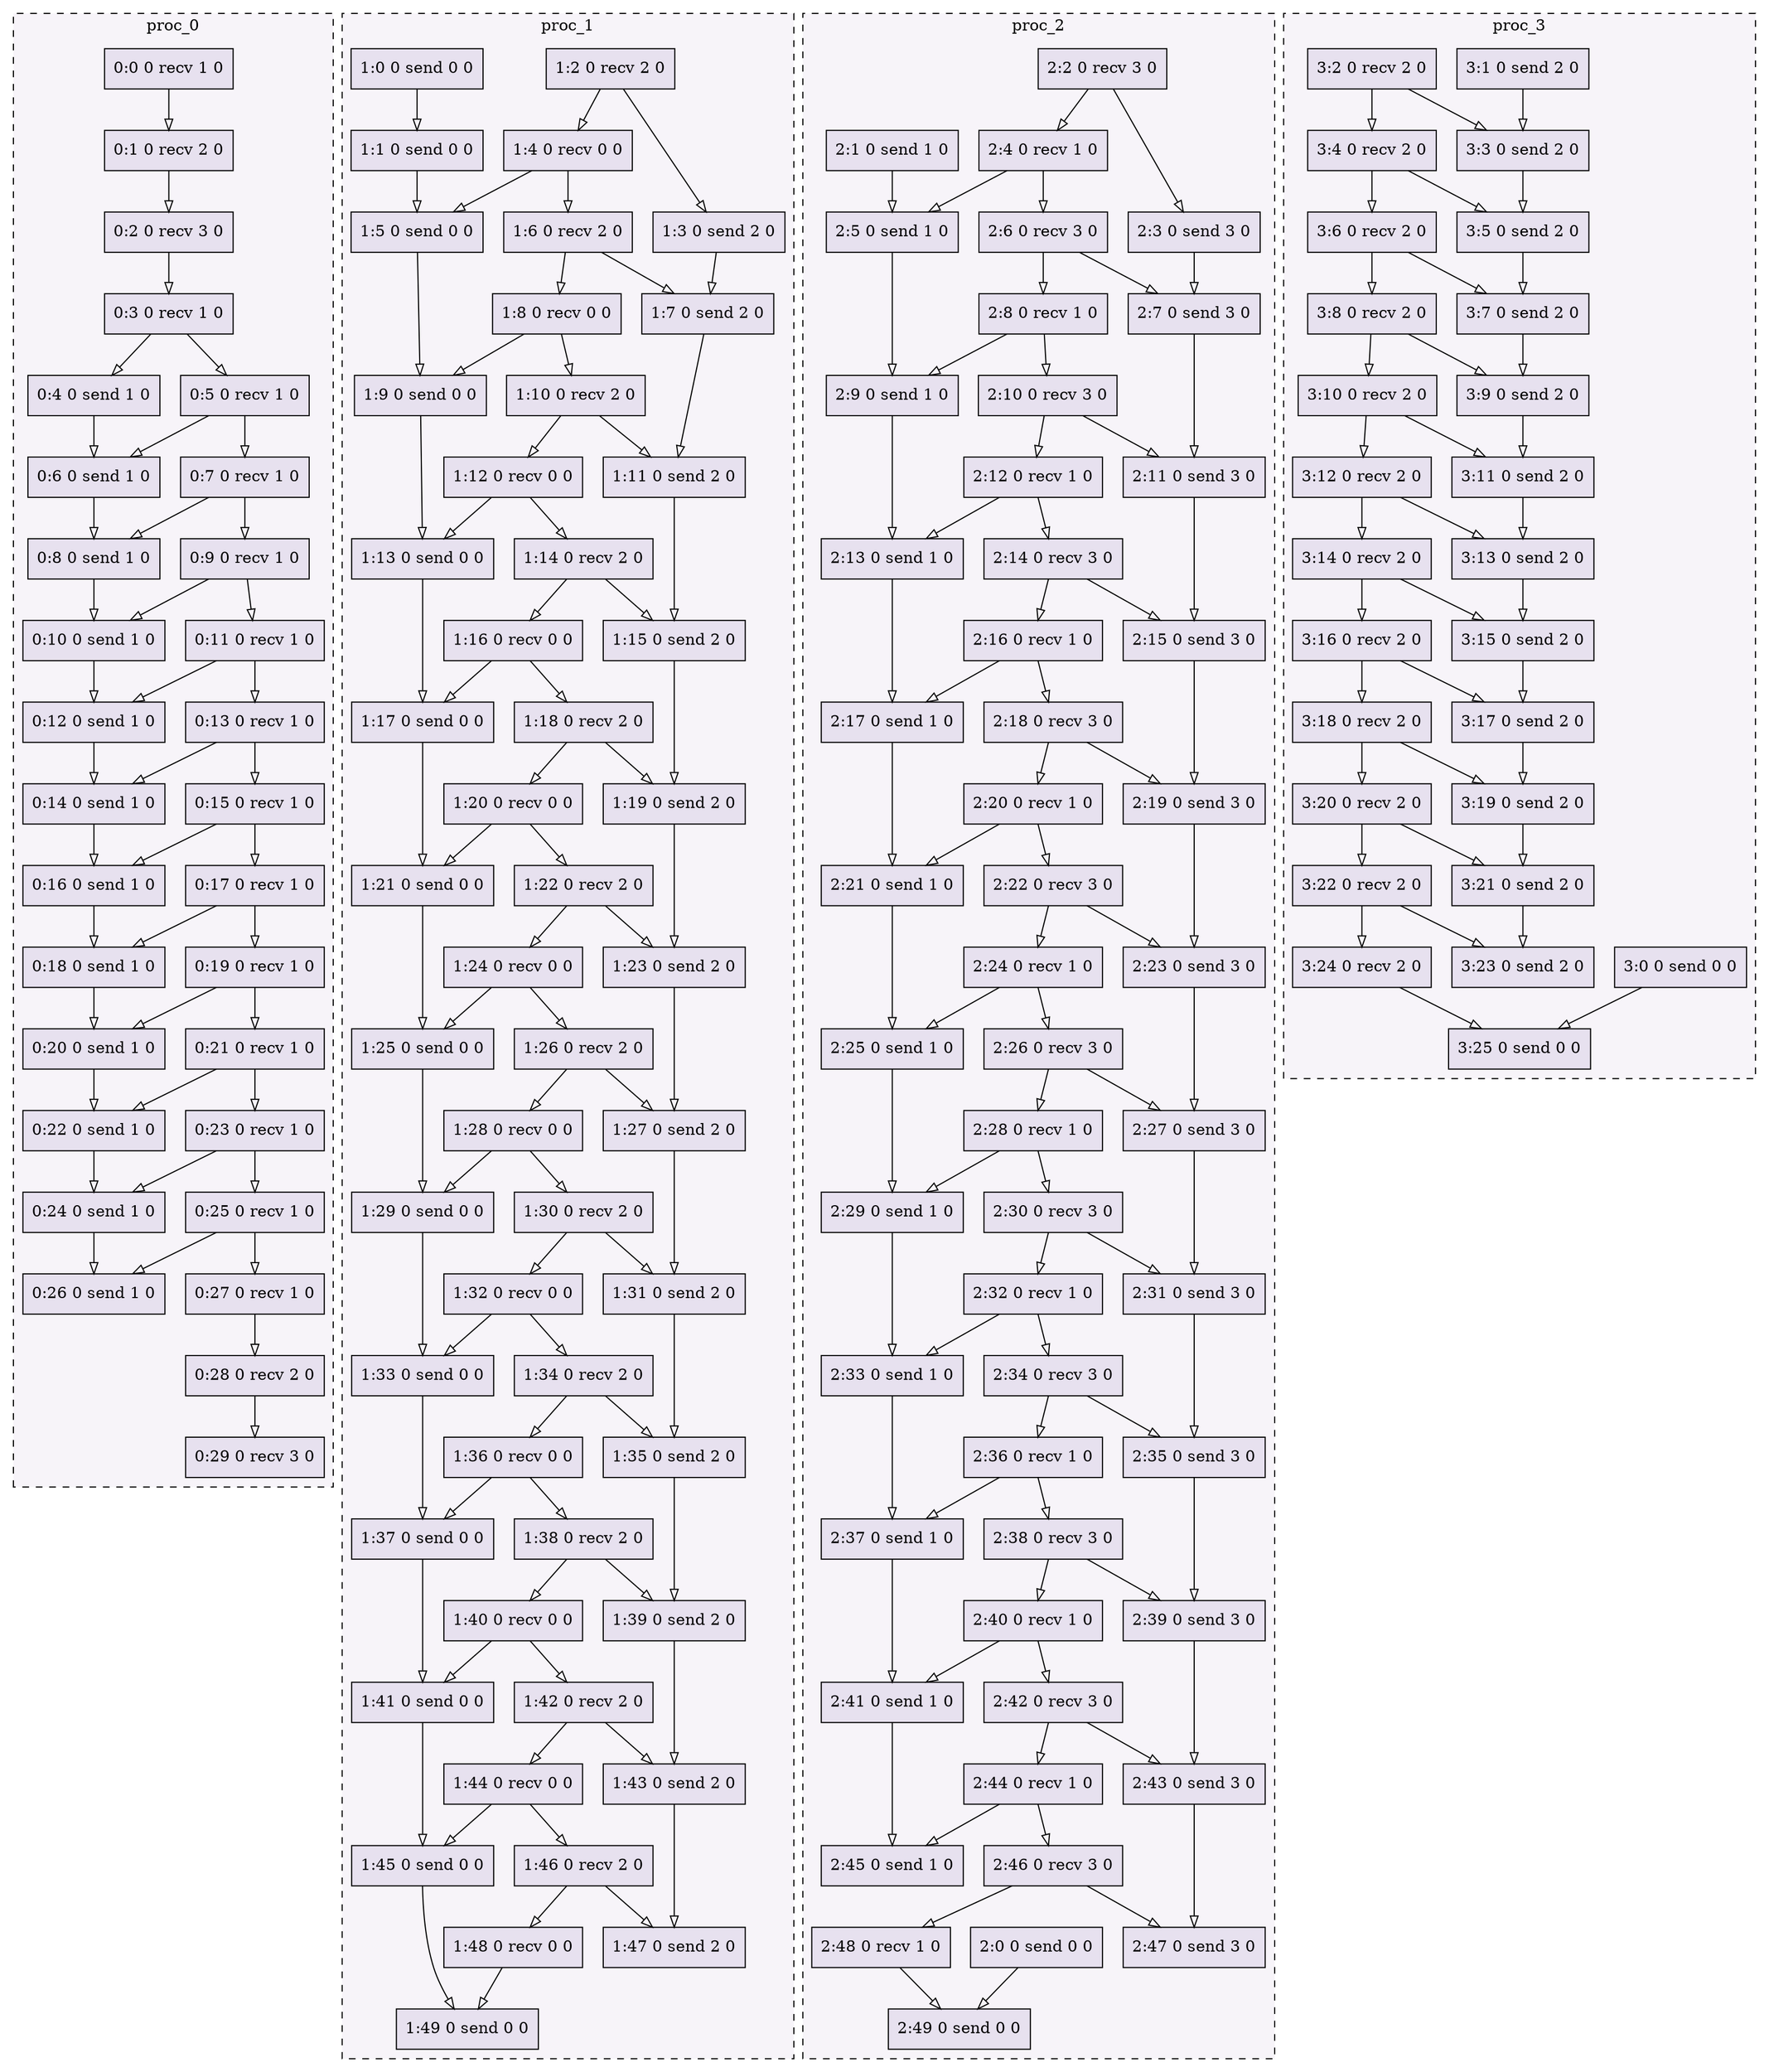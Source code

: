 digraph{node[shape=record style=filled colorscheme=purd9 fillcolor=2];subgraph cluster0{style=dashed;colorscheme=purd9;bgcolor=1;edge[arrowhead=empty];label=proc_0;0[label="0:0 0 recv 1 0"];1[label="0:1 0 recv 2 0"];2[label="0:2 0 recv 3 0"];3[label="0:3 0 recv 1 0"];4[label="0:4 0 send 1 0"];5[label="0:5 0 recv 1 0"];6[label="0:6 0 send 1 0"];7[label="0:7 0 recv 1 0"];8[label="0:8 0 send 1 0"];9[label="0:9 0 recv 1 0"];10[label="0:10 0 send 1 0"];11[label="0:11 0 recv 1 0"];12[label="0:12 0 send 1 0"];13[label="0:13 0 recv 1 0"];14[label="0:14 0 send 1 0"];15[label="0:15 0 recv 1 0"];16[label="0:16 0 send 1 0"];17[label="0:17 0 recv 1 0"];18[label="0:18 0 send 1 0"];19[label="0:19 0 recv 1 0"];20[label="0:20 0 send 1 0"];21[label="0:21 0 recv 1 0"];22[label="0:22 0 send 1 0"];23[label="0:23 0 recv 1 0"];24[label="0:24 0 send 1 0"];25[label="0:25 0 recv 1 0"];26[label="0:26 0 send 1 0"];27[label="0:27 0 recv 1 0"];28[label="0:28 0 recv 2 0"];29[label="0:29 0 recv 3 0"];0->1;1->2;2->3;3->4;3->5;5->6;4->6;5->7;7->8;6->8;7->9;9->10;8->10;9->11;11->12;10->12;11->13;13->14;12->14;13->15;15->16;14->16;15->17;17->18;16->18;17->19;19->20;18->20;19->21;21->22;20->22;21->23;23->24;22->24;23->25;25->26;24->26;25->27;27->28;28->29;}subgraph cluster1{style=dashed;colorscheme=purd9;bgcolor=1;edge[arrowhead=empty];label=proc_1;30[label="1:0 0 send 0 0"];31[label="1:1 0 send 0 0"];32[label="1:2 0 recv 2 0"];33[label="1:3 0 send 2 0"];34[label="1:4 0 recv 0 0"];35[label="1:5 0 send 0 0"];36[label="1:6 0 recv 2 0"];37[label="1:7 0 send 2 0"];38[label="1:8 0 recv 0 0"];39[label="1:9 0 send 0 0"];40[label="1:10 0 recv 2 0"];41[label="1:11 0 send 2 0"];42[label="1:12 0 recv 0 0"];43[label="1:13 0 send 0 0"];44[label="1:14 0 recv 2 0"];45[label="1:15 0 send 2 0"];46[label="1:16 0 recv 0 0"];47[label="1:17 0 send 0 0"];48[label="1:18 0 recv 2 0"];49[label="1:19 0 send 2 0"];50[label="1:20 0 recv 0 0"];51[label="1:21 0 send 0 0"];52[label="1:22 0 recv 2 0"];53[label="1:23 0 send 2 0"];54[label="1:24 0 recv 0 0"];55[label="1:25 0 send 0 0"];56[label="1:26 0 recv 2 0"];57[label="1:27 0 send 2 0"];58[label="1:28 0 recv 0 0"];59[label="1:29 0 send 0 0"];60[label="1:30 0 recv 2 0"];61[label="1:31 0 send 2 0"];62[label="1:32 0 recv 0 0"];63[label="1:33 0 send 0 0"];64[label="1:34 0 recv 2 0"];65[label="1:35 0 send 2 0"];66[label="1:36 0 recv 0 0"];67[label="1:37 0 send 0 0"];68[label="1:38 0 recv 2 0"];69[label="1:39 0 send 2 0"];70[label="1:40 0 recv 0 0"];71[label="1:41 0 send 0 0"];72[label="1:42 0 recv 2 0"];73[label="1:43 0 send 2 0"];74[label="1:44 0 recv 0 0"];75[label="1:45 0 send 0 0"];76[label="1:46 0 recv 2 0"];77[label="1:47 0 send 2 0"];78[label="1:48 0 recv 0 0"];79[label="1:49 0 send 0 0"];30->31;32->33;32->34;34->35;31->35;34->36;36->37;33->37;36->38;38->39;35->39;38->40;40->41;37->41;40->42;42->43;39->43;42->44;44->45;41->45;44->46;46->47;43->47;46->48;48->49;45->49;48->50;50->51;47->51;50->52;52->53;49->53;52->54;54->55;51->55;54->56;56->57;53->57;56->58;58->59;55->59;58->60;60->61;57->61;60->62;62->63;59->63;62->64;64->65;61->65;64->66;66->67;63->67;66->68;68->69;65->69;68->70;70->71;67->71;70->72;72->73;69->73;72->74;74->75;71->75;74->76;76->77;73->77;76->78;78->79;75->79;}subgraph cluster2{style=dashed;colorscheme=purd9;bgcolor=1;edge[arrowhead=empty];label=proc_2;80[label="2:0 0 send 0 0"];81[label="2:1 0 send 1 0"];82[label="2:2 0 recv 3 0"];83[label="2:3 0 send 3 0"];84[label="2:4 0 recv 1 0"];85[label="2:5 0 send 1 0"];86[label="2:6 0 recv 3 0"];87[label="2:7 0 send 3 0"];88[label="2:8 0 recv 1 0"];89[label="2:9 0 send 1 0"];90[label="2:10 0 recv 3 0"];91[label="2:11 0 send 3 0"];92[label="2:12 0 recv 1 0"];93[label="2:13 0 send 1 0"];94[label="2:14 0 recv 3 0"];95[label="2:15 0 send 3 0"];96[label="2:16 0 recv 1 0"];97[label="2:17 0 send 1 0"];98[label="2:18 0 recv 3 0"];99[label="2:19 0 send 3 0"];100[label="2:20 0 recv 1 0"];101[label="2:21 0 send 1 0"];102[label="2:22 0 recv 3 0"];103[label="2:23 0 send 3 0"];104[label="2:24 0 recv 1 0"];105[label="2:25 0 send 1 0"];106[label="2:26 0 recv 3 0"];107[label="2:27 0 send 3 0"];108[label="2:28 0 recv 1 0"];109[label="2:29 0 send 1 0"];110[label="2:30 0 recv 3 0"];111[label="2:31 0 send 3 0"];112[label="2:32 0 recv 1 0"];113[label="2:33 0 send 1 0"];114[label="2:34 0 recv 3 0"];115[label="2:35 0 send 3 0"];116[label="2:36 0 recv 1 0"];117[label="2:37 0 send 1 0"];118[label="2:38 0 recv 3 0"];119[label="2:39 0 send 3 0"];120[label="2:40 0 recv 1 0"];121[label="2:41 0 send 1 0"];122[label="2:42 0 recv 3 0"];123[label="2:43 0 send 3 0"];124[label="2:44 0 recv 1 0"];125[label="2:45 0 send 1 0"];126[label="2:46 0 recv 3 0"];127[label="2:47 0 send 3 0"];128[label="2:48 0 recv 1 0"];129[label="2:49 0 send 0 0"];82->83;82->84;84->85;81->85;84->86;86->87;83->87;86->88;88->89;85->89;88->90;90->91;87->91;90->92;92->93;89->93;92->94;94->95;91->95;94->96;96->97;93->97;96->98;98->99;95->99;98->100;100->101;97->101;100->102;102->103;99->103;102->104;104->105;101->105;104->106;106->107;103->107;106->108;108->109;105->109;108->110;110->111;107->111;110->112;112->113;109->113;112->114;114->115;111->115;114->116;116->117;113->117;116->118;118->119;115->119;118->120;120->121;117->121;120->122;122->123;119->123;122->124;124->125;121->125;124->126;126->127;123->127;126->128;128->129;80->129;}subgraph cluster3{style=dashed;colorscheme=purd9;bgcolor=1;edge[arrowhead=empty];label=proc_3;130[label="3:0 0 send 0 0"];131[label="3:1 0 send 2 0"];132[label="3:2 0 recv 2 0"];133[label="3:3 0 send 2 0"];134[label="3:4 0 recv 2 0"];135[label="3:5 0 send 2 0"];136[label="3:6 0 recv 2 0"];137[label="3:7 0 send 2 0"];138[label="3:8 0 recv 2 0"];139[label="3:9 0 send 2 0"];140[label="3:10 0 recv 2 0"];141[label="3:11 0 send 2 0"];142[label="3:12 0 recv 2 0"];143[label="3:13 0 send 2 0"];144[label="3:14 0 recv 2 0"];145[label="3:15 0 send 2 0"];146[label="3:16 0 recv 2 0"];147[label="3:17 0 send 2 0"];148[label="3:18 0 recv 2 0"];149[label="3:19 0 send 2 0"];150[label="3:20 0 recv 2 0"];151[label="3:21 0 send 2 0"];152[label="3:22 0 recv 2 0"];153[label="3:23 0 send 2 0"];154[label="3:24 0 recv 2 0"];155[label="3:25 0 send 0 0"];132->133;131->133;132->134;134->135;133->135;134->136;136->137;135->137;136->138;138->139;137->139;138->140;140->141;139->141;140->142;142->143;141->143;142->144;144->145;143->145;144->146;146->147;145->147;146->148;148->149;147->149;148->150;150->151;149->151;150->152;152->153;151->153;152->154;154->155;130->155;}}